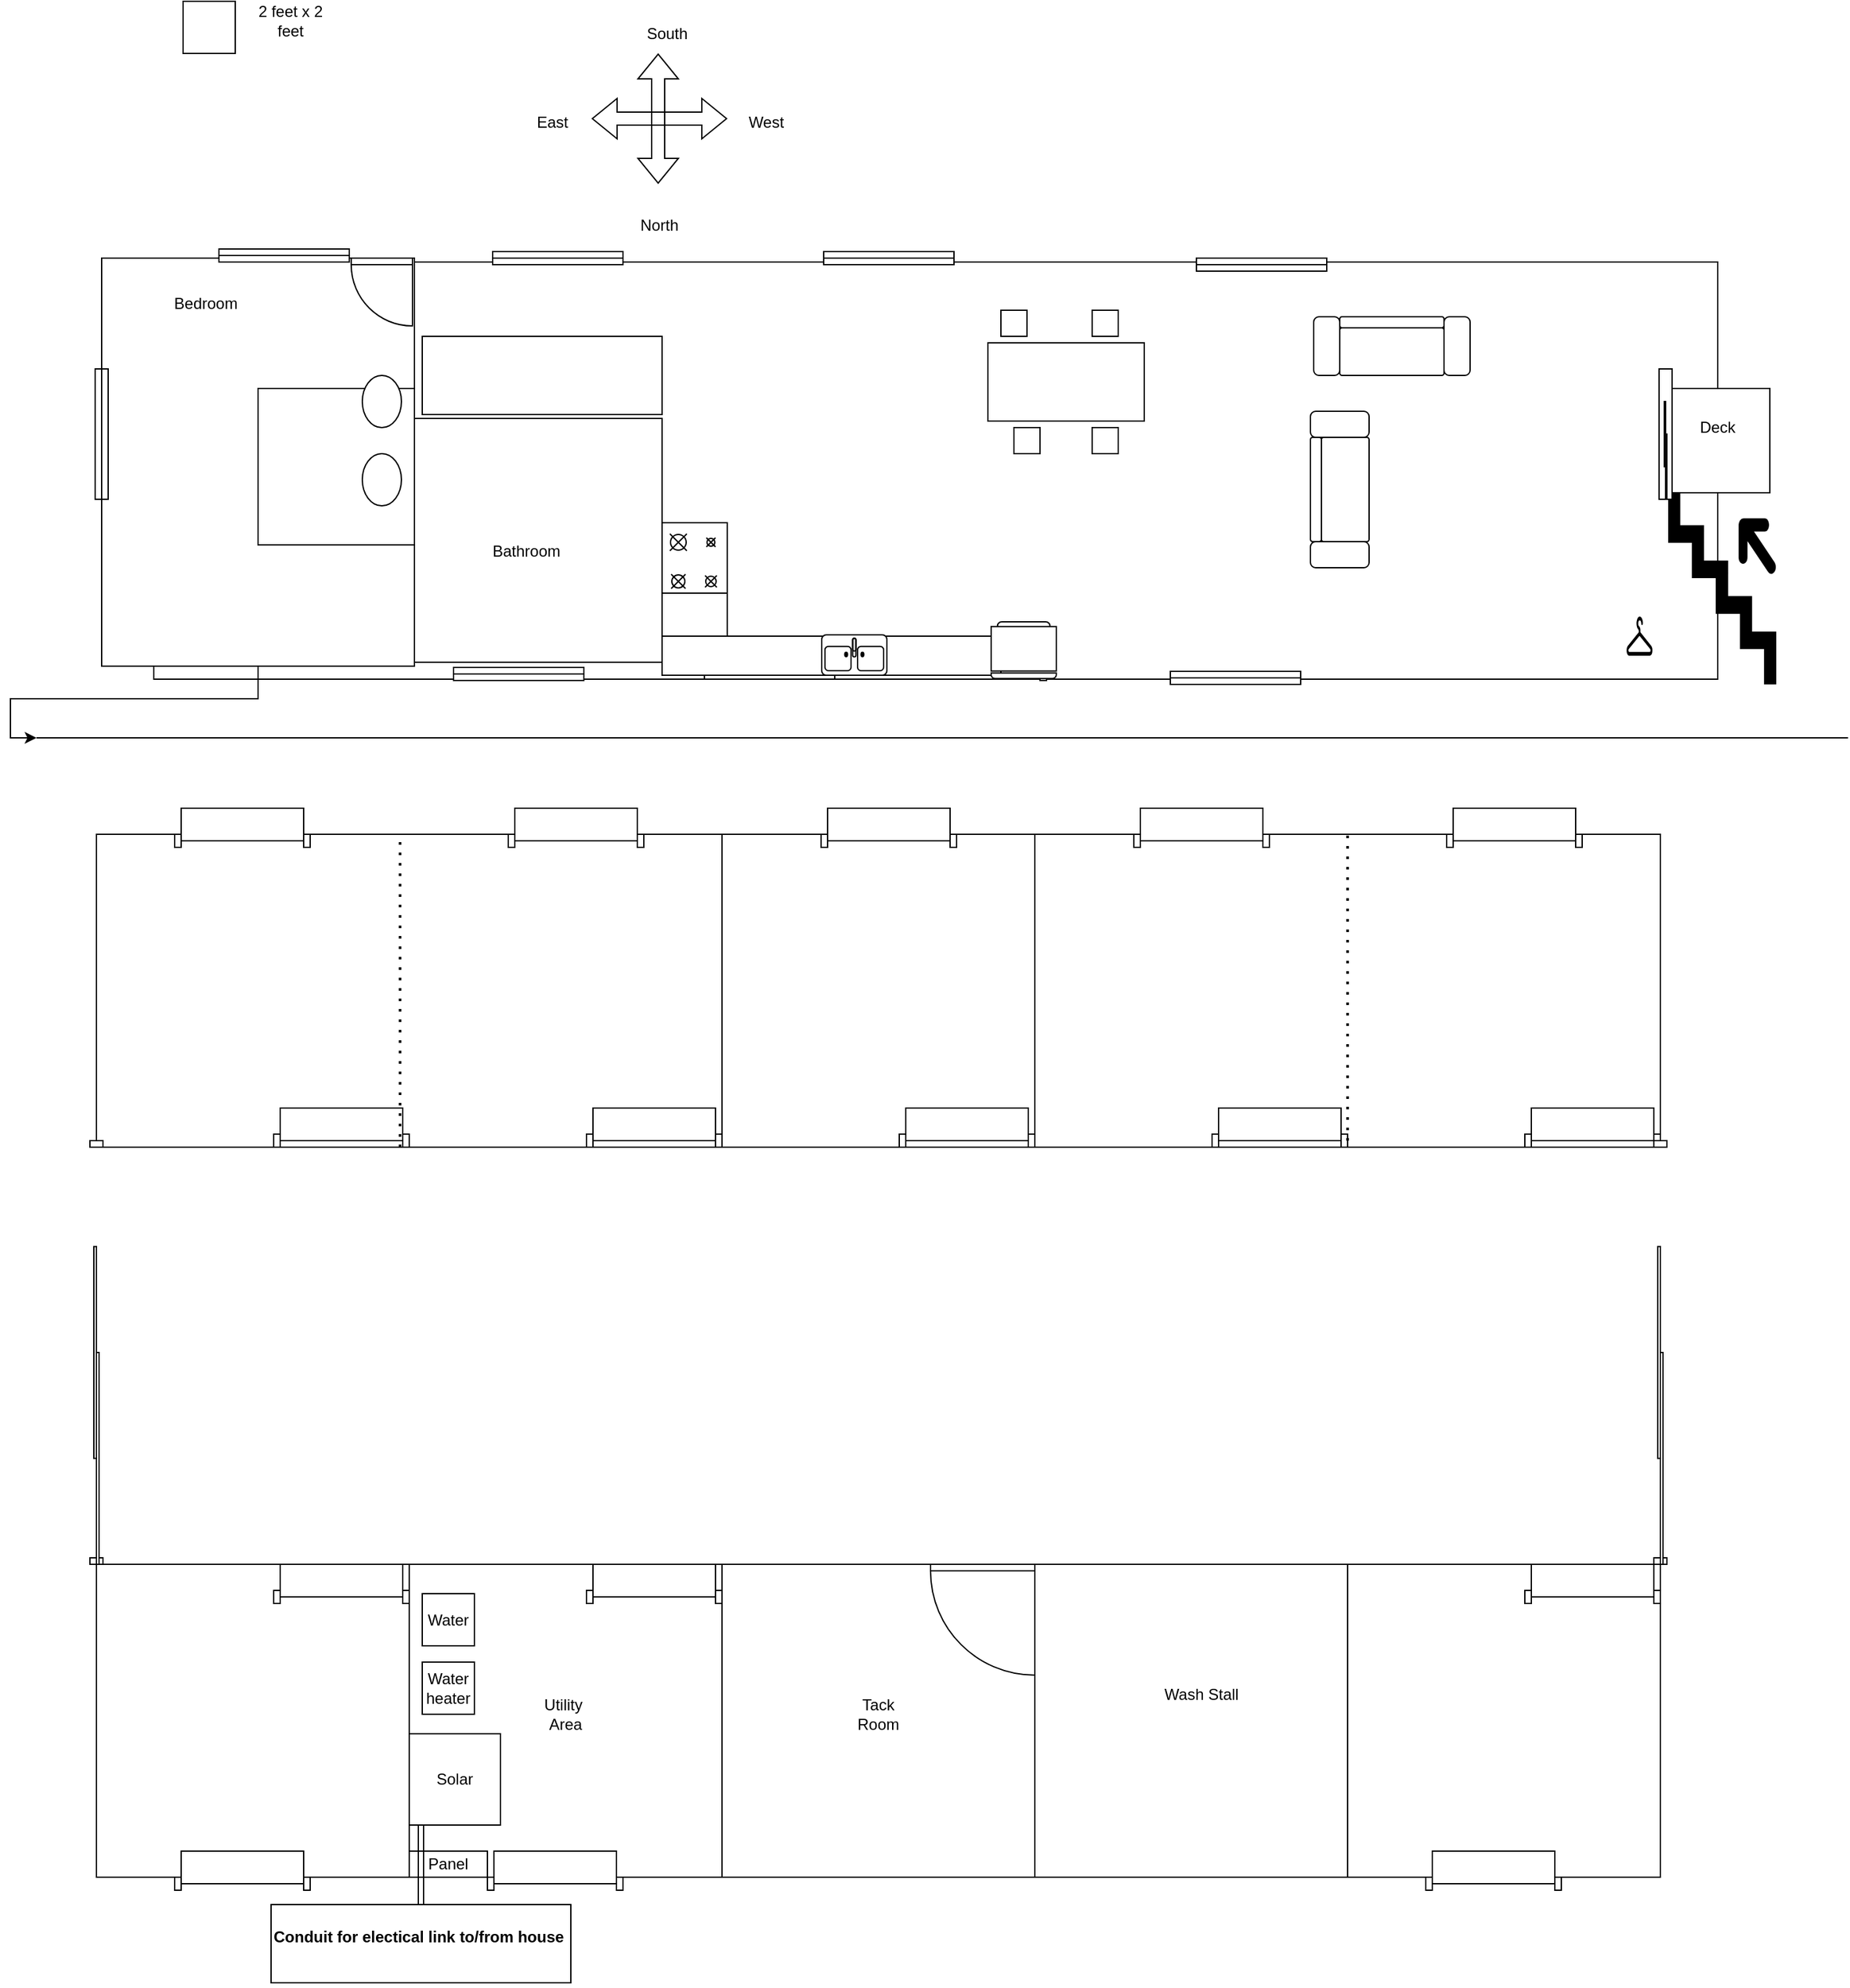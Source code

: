 <mxfile version="24.9.1">
  <diagram name="barn layouts" id="1bw2kLN_7pUAFRUjhU26">
    <mxGraphModel dx="1323" dy="717" grid="1" gridSize="10" guides="1" tooltips="1" connect="1" arrows="1" fold="1" page="1" pageScale="1" pageWidth="850" pageHeight="1100" math="0" shadow="0">
      <root>
        <mxCell id="0" />
        <mxCell id="1" parent="0" />
        <mxCell id="Pz1WyP6sGXRsh5Ih0FiO-2" value="" style="rounded=0;whiteSpace=wrap;html=1;" parent="1" vertex="1">
          <mxGeometry x="290" y="440" width="1200" height="320" as="geometry" />
        </mxCell>
        <mxCell id="zIE6sgV4vXfkruaz9dAc-6" value="" style="edgeStyle=orthogonalEdgeStyle;rounded=0;orthogonalLoop=1;jettySize=auto;html=1;" edge="1" parent="1" source="Pz1WyP6sGXRsh5Ih0FiO-3" target="1PrPK5rhY788J8MFo_wC-62">
          <mxGeometry relative="1" as="geometry" />
        </mxCell>
        <mxCell id="Pz1WyP6sGXRsh5Ih0FiO-3" value="" style="rounded=0;whiteSpace=wrap;html=1;" parent="1" vertex="1">
          <mxGeometry x="250" y="437" width="240" height="313" as="geometry" />
        </mxCell>
        <mxCell id="Pz1WyP6sGXRsh5Ih0FiO-6" value="Bedroom" style="text;html=1;align=center;verticalAlign=middle;whiteSpace=wrap;rounded=0;" parent="1" vertex="1">
          <mxGeometry x="300" y="457" width="60" height="30" as="geometry" />
        </mxCell>
        <mxCell id="Pz1WyP6sGXRsh5Ih0FiO-7" value="" style="whiteSpace=wrap;html=1;aspect=fixed;" parent="1" vertex="1">
          <mxGeometry x="370" y="537" width="120" height="120" as="geometry" />
        </mxCell>
        <mxCell id="Pz1WyP6sGXRsh5Ih0FiO-8" value="" style="ellipse;whiteSpace=wrap;html=1;" parent="1" vertex="1">
          <mxGeometry x="450" y="527" width="30" height="40" as="geometry" />
        </mxCell>
        <mxCell id="Pz1WyP6sGXRsh5Ih0FiO-9" value="" style="ellipse;whiteSpace=wrap;html=1;" parent="1" vertex="1">
          <mxGeometry x="450" y="587" width="30" height="40" as="geometry" />
        </mxCell>
        <mxCell id="Pz1WyP6sGXRsh5Ih0FiO-10" value="" style="rounded=0;whiteSpace=wrap;html=1;" parent="1" vertex="1">
          <mxGeometry x="490" y="560" width="190" height="187" as="geometry" />
        </mxCell>
        <mxCell id="Pz1WyP6sGXRsh5Ih0FiO-12" value="Bathroom" style="text;html=1;align=center;verticalAlign=middle;whiteSpace=wrap;rounded=0;" parent="1" vertex="1">
          <mxGeometry x="546.25" y="647" width="60" height="30" as="geometry" />
        </mxCell>
        <mxCell id="Pz1WyP6sGXRsh5Ih0FiO-14" value="West" style="text;html=1;align=center;verticalAlign=middle;whiteSpace=wrap;rounded=0;" parent="1" vertex="1">
          <mxGeometry x="730" y="318" width="60" height="30" as="geometry" />
        </mxCell>
        <mxCell id="Pz1WyP6sGXRsh5Ih0FiO-15" value="East" style="text;html=1;align=center;verticalAlign=middle;whiteSpace=wrap;rounded=0;" parent="1" vertex="1">
          <mxGeometry x="566" y="318" width="60" height="30" as="geometry" />
        </mxCell>
        <mxCell id="Pz1WyP6sGXRsh5Ih0FiO-16" value="" style="shape=mxgraph.signs.travel.upstairs;html=1;pointerEvents=1;fillColor=#000000;strokeColor=none;verticalLabelPosition=bottom;verticalAlign=top;align=center;rotation=-90;" parent="1" vertex="1">
          <mxGeometry x="1420" y="647" width="149" height="85" as="geometry" />
        </mxCell>
        <mxCell id="Pz1WyP6sGXRsh5Ih0FiO-17" value="" style="whiteSpace=wrap;html=1;aspect=fixed;" parent="1" vertex="1">
          <mxGeometry x="1450" y="537" width="80" height="80" as="geometry" />
        </mxCell>
        <mxCell id="Pz1WyP6sGXRsh5Ih0FiO-18" value="Deck" style="text;html=1;align=center;verticalAlign=middle;whiteSpace=wrap;rounded=0;" parent="1" vertex="1">
          <mxGeometry x="1460" y="552" width="60" height="30" as="geometry" />
        </mxCell>
        <mxCell id="Pz1WyP6sGXRsh5Ih0FiO-19" value="" style="verticalLabelPosition=bottom;html=1;verticalAlign=top;align=center;shape=mxgraph.floorplan.windowGlider;dx=0.25;rotation=-90;" parent="1" vertex="1">
          <mxGeometry x="1400" y="567" width="100" height="10" as="geometry" />
        </mxCell>
        <mxCell id="Pz1WyP6sGXRsh5Ih0FiO-20" value="" style="verticalLabelPosition=bottom;html=1;verticalAlign=top;align=center;shape=mxgraph.floorplan.window;rotation=-90;" parent="1" vertex="1">
          <mxGeometry x="200" y="567" width="100" height="10" as="geometry" />
        </mxCell>
        <mxCell id="Pz1WyP6sGXRsh5Ih0FiO-23" value="" style="verticalLabelPosition=bottom;html=1;verticalAlign=top;align=center;shape=mxgraph.floorplan.window;" parent="1" vertex="1">
          <mxGeometry x="804" y="432" width="100" height="10" as="geometry" />
        </mxCell>
        <mxCell id="Pz1WyP6sGXRsh5Ih0FiO-24" value="" style="verticalLabelPosition=bottom;html=1;verticalAlign=top;align=center;shape=mxgraph.floorplan.window;" parent="1" vertex="1">
          <mxGeometry x="550" y="432" width="100" height="10" as="geometry" />
        </mxCell>
        <mxCell id="Pz1WyP6sGXRsh5Ih0FiO-25" value="" style="verticalLabelPosition=bottom;html=1;verticalAlign=top;align=center;shape=mxgraph.floorplan.window;" parent="1" vertex="1">
          <mxGeometry x="712.5" y="750" width="100" height="10" as="geometry" />
        </mxCell>
        <mxCell id="Pz1WyP6sGXRsh5Ih0FiO-26" value="" style="verticalLabelPosition=bottom;html=1;verticalAlign=top;align=center;shape=mxgraph.floorplan.window;" parent="1" vertex="1">
          <mxGeometry x="1070" y="754" width="100" height="10" as="geometry" />
        </mxCell>
        <mxCell id="Pz1WyP6sGXRsh5Ih0FiO-27" value="" style="verticalLabelPosition=bottom;html=1;verticalAlign=top;align=center;shape=mxgraph.floorplan.window;" parent="1" vertex="1">
          <mxGeometry x="1090" y="437" width="100" height="10" as="geometry" />
        </mxCell>
        <mxCell id="Pz1WyP6sGXRsh5Ih0FiO-28" value="" style="verticalLabelPosition=bottom;html=1;verticalAlign=top;align=center;shape=mxgraph.floorplan.window;" parent="1" vertex="1">
          <mxGeometry x="520" y="751" width="100" height="10" as="geometry" />
        </mxCell>
        <mxCell id="Pz1WyP6sGXRsh5Ih0FiO-29" value="" style="verticalLabelPosition=bottom;html=1;verticalAlign=top;align=center;shape=mxgraph.floorplan.range_1;" parent="1" vertex="1">
          <mxGeometry x="680" y="640" width="50" height="62" as="geometry" />
        </mxCell>
        <mxCell id="Pz1WyP6sGXRsh5Ih0FiO-30" value="" style="rounded=0;whiteSpace=wrap;html=1;" parent="1" vertex="1">
          <mxGeometry x="680" y="694" width="50" height="60" as="geometry" />
        </mxCell>
        <mxCell id="Pz1WyP6sGXRsh5Ih0FiO-31" value="" style="rounded=0;whiteSpace=wrap;html=1;" parent="1" vertex="1">
          <mxGeometry x="680" y="727" width="260" height="30" as="geometry" />
        </mxCell>
        <mxCell id="Pz1WyP6sGXRsh5Ih0FiO-32" value="" style="verticalLabelPosition=bottom;html=1;verticalAlign=top;align=center;shape=mxgraph.floorplan.sink_double2;" parent="1" vertex="1">
          <mxGeometry x="802.5" y="726" width="50" height="31" as="geometry" />
        </mxCell>
        <mxCell id="Pz1WyP6sGXRsh5Ih0FiO-33" value="" style="verticalLabelPosition=bottom;html=1;verticalAlign=top;align=center;shape=mxgraph.floorplan.refrigerator;" parent="1" vertex="1">
          <mxGeometry x="932.5" y="716" width="50" height="45" as="geometry" />
        </mxCell>
        <mxCell id="Pz1WyP6sGXRsh5Ih0FiO-34" value="" style="verticalLabelPosition=bottom;html=1;verticalAlign=top;align=center;shape=mxgraph.floorplan.sofa;" parent="1" vertex="1">
          <mxGeometry x="1180" y="482" width="120" height="45" as="geometry" />
        </mxCell>
        <mxCell id="Pz1WyP6sGXRsh5Ih0FiO-36" value="" style="verticalLabelPosition=bottom;html=1;verticalAlign=top;align=center;shape=mxgraph.floorplan.sofa;rotation=-90;" parent="1" vertex="1">
          <mxGeometry x="1140" y="592" width="120" height="45" as="geometry" />
        </mxCell>
        <mxCell id="Pz1WyP6sGXRsh5Ih0FiO-38" value="" style="rounded=0;whiteSpace=wrap;html=1;" parent="1" vertex="1">
          <mxGeometry x="930" y="502" width="120" height="60" as="geometry" />
        </mxCell>
        <mxCell id="Pz1WyP6sGXRsh5Ih0FiO-40" value="" style="whiteSpace=wrap;html=1;aspect=fixed;" parent="1" vertex="1">
          <mxGeometry x="940" y="477" width="20" height="20" as="geometry" />
        </mxCell>
        <mxCell id="Pz1WyP6sGXRsh5Ih0FiO-41" value="" style="whiteSpace=wrap;html=1;aspect=fixed;" parent="1" vertex="1">
          <mxGeometry x="1010" y="477" width="20" height="20" as="geometry" />
        </mxCell>
        <mxCell id="Pz1WyP6sGXRsh5Ih0FiO-42" value="" style="whiteSpace=wrap;html=1;aspect=fixed;" parent="1" vertex="1">
          <mxGeometry x="1010" y="567" width="20" height="20" as="geometry" />
        </mxCell>
        <mxCell id="Pz1WyP6sGXRsh5Ih0FiO-45" value="" style="whiteSpace=wrap;html=1;aspect=fixed;" parent="1" vertex="1">
          <mxGeometry x="950" y="567" width="20" height="20" as="geometry" />
        </mxCell>
        <mxCell id="Pz1WyP6sGXRsh5Ih0FiO-46" value="" style="shape=mxgraph.signs.travel.coat_check;html=1;pointerEvents=1;fillColor=#000000;strokeColor=none;verticalLabelPosition=bottom;verticalAlign=top;align=center;" parent="1" vertex="1">
          <mxGeometry x="1420" y="712" width="20" height="30" as="geometry" />
        </mxCell>
        <mxCell id="HXqWQ5OlSbTPL7ygvsq--1" value="" style="rounded=0;whiteSpace=wrap;html=1;" parent="1" vertex="1">
          <mxGeometry x="246" y="879" width="1200" height="240" as="geometry" />
        </mxCell>
        <mxCell id="HXqWQ5OlSbTPL7ygvsq--2" value="" style="rounded=0;whiteSpace=wrap;html=1;" parent="1" vertex="1">
          <mxGeometry x="246" y="1439" width="1200" height="240" as="geometry" />
        </mxCell>
        <mxCell id="1PrPK5rhY788J8MFo_wC-4" value="" style="verticalLabelPosition=bottom;html=1;verticalAlign=top;align=center;shape=mxgraph.floorplan.doorOverhead;" parent="1" vertex="1">
          <mxGeometry x="382" y="1089" width="104" height="30" as="geometry" />
        </mxCell>
        <mxCell id="1PrPK5rhY788J8MFo_wC-6" value="" style="verticalLabelPosition=bottom;html=1;verticalAlign=top;align=center;shape=mxgraph.floorplan.doorOverhead;" parent="1" vertex="1">
          <mxGeometry x="622" y="1089" width="104" height="30" as="geometry" />
        </mxCell>
        <mxCell id="1PrPK5rhY788J8MFo_wC-7" value="" style="verticalLabelPosition=bottom;html=1;verticalAlign=top;align=center;shape=mxgraph.floorplan.doorOverhead;" parent="1" vertex="1">
          <mxGeometry x="562" y="859" width="104" height="30" as="geometry" />
        </mxCell>
        <mxCell id="1PrPK5rhY788J8MFo_wC-2" value="" style="verticalLabelPosition=bottom;html=1;verticalAlign=top;align=center;shape=mxgraph.floorplan.doorOverhead;" parent="1" vertex="1">
          <mxGeometry x="306" y="859" width="104" height="30" as="geometry" />
        </mxCell>
        <mxCell id="1PrPK5rhY788J8MFo_wC-8" value="" style="whiteSpace=wrap;html=1;aspect=fixed;" parent="1" vertex="1">
          <mxGeometry x="726" y="879" width="240" height="240" as="geometry" />
        </mxCell>
        <mxCell id="1PrPK5rhY788J8MFo_wC-9" value="" style="verticalLabelPosition=bottom;html=1;verticalAlign=top;align=center;shape=mxgraph.floorplan.doorOverhead;" parent="1" vertex="1">
          <mxGeometry x="862" y="1089" width="104" height="30" as="geometry" />
        </mxCell>
        <mxCell id="1PrPK5rhY788J8MFo_wC-10" value="" style="verticalLabelPosition=bottom;html=1;verticalAlign=top;align=center;shape=mxgraph.floorplan.doorOverhead;" parent="1" vertex="1">
          <mxGeometry x="802" y="859" width="104" height="30" as="geometry" />
        </mxCell>
        <mxCell id="1PrPK5rhY788J8MFo_wC-12" value="" style="verticalLabelPosition=bottom;html=1;verticalAlign=top;align=center;shape=mxgraph.floorplan.doorOverhead;" parent="1" vertex="1">
          <mxGeometry x="1102" y="1089" width="104" height="30" as="geometry" />
        </mxCell>
        <mxCell id="1PrPK5rhY788J8MFo_wC-13" value="" style="verticalLabelPosition=bottom;html=1;verticalAlign=top;align=center;shape=mxgraph.floorplan.doorOverhead;" parent="1" vertex="1">
          <mxGeometry x="1042" y="859" width="104" height="30" as="geometry" />
        </mxCell>
        <mxCell id="1PrPK5rhY788J8MFo_wC-15" value="" style="verticalLabelPosition=bottom;html=1;verticalAlign=top;align=center;shape=mxgraph.floorplan.doorOverhead;" parent="1" vertex="1">
          <mxGeometry x="1342" y="1089" width="104" height="30" as="geometry" />
        </mxCell>
        <mxCell id="1PrPK5rhY788J8MFo_wC-16" value="" style="verticalLabelPosition=bottom;html=1;verticalAlign=top;align=center;shape=mxgraph.floorplan.doorOverhead;" parent="1" vertex="1">
          <mxGeometry x="1282" y="859" width="104" height="30" as="geometry" />
        </mxCell>
        <mxCell id="1PrPK5rhY788J8MFo_wC-17" value="" style="whiteSpace=wrap;html=1;aspect=fixed;" parent="1" vertex="1">
          <mxGeometry x="246" y="1439" width="240" height="240" as="geometry" />
        </mxCell>
        <mxCell id="1PrPK5rhY788J8MFo_wC-18" value="" style="verticalLabelPosition=bottom;html=1;verticalAlign=top;align=center;shape=mxgraph.floorplan.doorOverhead;" parent="1" vertex="1">
          <mxGeometry x="306" y="1659" width="104" height="30" as="geometry" />
        </mxCell>
        <mxCell id="1PrPK5rhY788J8MFo_wC-19" value="" style="verticalLabelPosition=bottom;html=1;verticalAlign=top;align=center;shape=mxgraph.floorplan.doorOverhead;" parent="1" vertex="1">
          <mxGeometry x="382" y="1439" width="104" height="30" as="geometry" />
        </mxCell>
        <mxCell id="1PrPK5rhY788J8MFo_wC-20" value="" style="whiteSpace=wrap;html=1;aspect=fixed;" parent="1" vertex="1">
          <mxGeometry x="486" y="1439" width="240" height="240" as="geometry" />
        </mxCell>
        <mxCell id="1PrPK5rhY788J8MFo_wC-21" value="" style="verticalLabelPosition=bottom;html=1;verticalAlign=top;align=center;shape=mxgraph.floorplan.doorOverhead;" parent="1" vertex="1">
          <mxGeometry x="546" y="1659" width="104" height="30" as="geometry" />
        </mxCell>
        <mxCell id="1PrPK5rhY788J8MFo_wC-22" value="" style="verticalLabelPosition=bottom;html=1;verticalAlign=top;align=center;shape=mxgraph.floorplan.doorOverhead;" parent="1" vertex="1">
          <mxGeometry x="622" y="1439" width="104" height="30" as="geometry" />
        </mxCell>
        <mxCell id="1PrPK5rhY788J8MFo_wC-23" value="" style="whiteSpace=wrap;html=1;aspect=fixed;" parent="1" vertex="1">
          <mxGeometry x="726" y="1439" width="240" height="240" as="geometry" />
        </mxCell>
        <mxCell id="1PrPK5rhY788J8MFo_wC-26" value="" style="whiteSpace=wrap;html=1;aspect=fixed;" parent="1" vertex="1">
          <mxGeometry x="966" y="1439" width="240" height="240" as="geometry" />
        </mxCell>
        <mxCell id="1PrPK5rhY788J8MFo_wC-29" value="" style="whiteSpace=wrap;html=1;aspect=fixed;" parent="1" vertex="1">
          <mxGeometry x="1206" y="1439" width="240" height="240" as="geometry" />
        </mxCell>
        <mxCell id="1PrPK5rhY788J8MFo_wC-30" value="" style="verticalLabelPosition=bottom;html=1;verticalAlign=top;align=center;shape=mxgraph.floorplan.doorOverhead;" parent="1" vertex="1">
          <mxGeometry x="1266" y="1659" width="104" height="30" as="geometry" />
        </mxCell>
        <mxCell id="1PrPK5rhY788J8MFo_wC-31" value="" style="verticalLabelPosition=bottom;html=1;verticalAlign=top;align=center;shape=mxgraph.floorplan.doorOverhead;" parent="1" vertex="1">
          <mxGeometry x="1342" y="1439" width="104" height="30" as="geometry" />
        </mxCell>
        <mxCell id="1PrPK5rhY788J8MFo_wC-32" value="Wash Stall" style="text;html=1;align=center;verticalAlign=middle;whiteSpace=wrap;rounded=0;" parent="1" vertex="1">
          <mxGeometry x="1064" y="1524" width="60" height="30" as="geometry" />
        </mxCell>
        <mxCell id="1PrPK5rhY788J8MFo_wC-33" value="" style="verticalLabelPosition=bottom;html=1;verticalAlign=top;align=center;shape=mxgraph.floorplan.doorRight;aspect=fixed;" parent="1" vertex="1">
          <mxGeometry x="886" y="1439" width="80" height="85" as="geometry" />
        </mxCell>
        <mxCell id="1PrPK5rhY788J8MFo_wC-34" value="Tack Room" style="text;html=1;align=center;verticalAlign=middle;whiteSpace=wrap;rounded=0;" parent="1" vertex="1">
          <mxGeometry x="816" y="1539" width="60" height="30" as="geometry" />
        </mxCell>
        <mxCell id="1PrPK5rhY788J8MFo_wC-35" value="Utility&amp;nbsp;&lt;div&gt;Area&lt;/div&gt;" style="text;html=1;align=center;verticalAlign=middle;whiteSpace=wrap;rounded=0;" parent="1" vertex="1">
          <mxGeometry x="576" y="1539" width="60" height="30" as="geometry" />
        </mxCell>
        <mxCell id="1PrPK5rhY788J8MFo_wC-36" value="Solar" style="rounded=0;whiteSpace=wrap;html=1;" parent="1" vertex="1">
          <mxGeometry x="486" y="1569" width="70" height="70" as="geometry" />
        </mxCell>
        <mxCell id="1PrPK5rhY788J8MFo_wC-37" value="Water" style="rounded=0;whiteSpace=wrap;html=1;" parent="1" vertex="1">
          <mxGeometry x="496" y="1461.5" width="40" height="40" as="geometry" />
        </mxCell>
        <mxCell id="1PrPK5rhY788J8MFo_wC-39" value="Water&lt;br&gt;heater" style="rounded=0;whiteSpace=wrap;html=1;" parent="1" vertex="1">
          <mxGeometry x="496" y="1514" width="40" height="40" as="geometry" />
        </mxCell>
        <mxCell id="1PrPK5rhY788J8MFo_wC-41" value="Panel" style="rounded=0;whiteSpace=wrap;html=1;" parent="1" vertex="1">
          <mxGeometry x="486" y="1659" width="60" height="20" as="geometry" />
        </mxCell>
        <mxCell id="1PrPK5rhY788J8MFo_wC-42" value="" style="verticalLabelPosition=bottom;html=1;verticalAlign=top;align=center;shape=mxgraph.floorplan.doorSlidingGlass;dx=0.25;rotation=-90;" parent="1" vertex="1">
          <mxGeometry x="83.5" y="1271.5" width="325" height="10" as="geometry" />
        </mxCell>
        <mxCell id="1PrPK5rhY788J8MFo_wC-43" value="" style="verticalLabelPosition=bottom;html=1;verticalAlign=top;align=center;shape=mxgraph.floorplan.doorSlidingGlass;dx=0.25;rotation=-90;" parent="1" vertex="1">
          <mxGeometry x="1283.5" y="1271.5" width="325" height="10" as="geometry" />
        </mxCell>
        <mxCell id="1PrPK5rhY788J8MFo_wC-46" value="" style="shape=flexArrow;endArrow=classic;startArrow=classic;html=1;rounded=0;entryX=0;entryY=0.5;entryDx=0;entryDy=0;" parent="1" edge="1">
          <mxGeometry width="100" height="100" relative="1" as="geometry">
            <mxPoint x="626.0" y="330.0" as="sourcePoint" />
            <mxPoint x="730" y="330.0" as="targetPoint" />
          </mxGeometry>
        </mxCell>
        <mxCell id="1PrPK5rhY788J8MFo_wC-47" value="North" style="text;html=1;align=center;verticalAlign=middle;whiteSpace=wrap;rounded=0;" parent="1" vertex="1">
          <mxGeometry x="648" y="397" width="60" height="30" as="geometry" />
        </mxCell>
        <mxCell id="1PrPK5rhY788J8MFo_wC-48" value="South" style="text;html=1;align=center;verticalAlign=middle;whiteSpace=wrap;rounded=0;" parent="1" vertex="1">
          <mxGeometry x="654" y="250" width="60" height="30" as="geometry" />
        </mxCell>
        <mxCell id="1PrPK5rhY788J8MFo_wC-49" value="" style="shape=flexArrow;endArrow=classic;startArrow=classic;html=1;rounded=0;entryX=0.5;entryY=1;entryDx=0;entryDy=0;" parent="1" edge="1">
          <mxGeometry width="100" height="100" relative="1" as="geometry">
            <mxPoint x="677" y="380" as="sourcePoint" />
            <mxPoint x="677" y="280.0" as="targetPoint" />
          </mxGeometry>
        </mxCell>
        <mxCell id="1PrPK5rhY788J8MFo_wC-51" value="" style="whiteSpace=wrap;html=1;aspect=fixed;" parent="1" vertex="1">
          <mxGeometry x="312.5" y="240" width="40" height="40" as="geometry" />
        </mxCell>
        <mxCell id="1PrPK5rhY788J8MFo_wC-52" value="2 feet x 2 feet" style="text;html=1;align=center;verticalAlign=middle;whiteSpace=wrap;rounded=0;" parent="1" vertex="1">
          <mxGeometry x="365" y="240" width="60" height="30" as="geometry" />
        </mxCell>
        <mxCell id="1PrPK5rhY788J8MFo_wC-53" value="" style="verticalLabelPosition=bottom;html=1;verticalAlign=top;align=center;shape=mxgraph.floorplan.doorRight;aspect=fixed;" parent="1" vertex="1">
          <mxGeometry x="441.47" y="437" width="47.06" height="50" as="geometry" />
        </mxCell>
        <mxCell id="1PrPK5rhY788J8MFo_wC-60" value="" style="endArrow=none;dashed=1;html=1;dashPattern=1 3;strokeWidth=2;rounded=0;" parent="1" edge="1">
          <mxGeometry width="50" height="50" relative="1" as="geometry">
            <mxPoint x="478.95" y="1119" as="sourcePoint" />
            <mxPoint x="478.95" y="879" as="targetPoint" />
          </mxGeometry>
        </mxCell>
        <mxCell id="1PrPK5rhY788J8MFo_wC-61" value="" style="endArrow=none;dashed=1;html=1;dashPattern=1 3;strokeWidth=2;rounded=0;" parent="1" edge="1">
          <mxGeometry width="50" height="50" relative="1" as="geometry">
            <mxPoint x="1206" y="1114" as="sourcePoint" />
            <mxPoint x="1206" y="874" as="targetPoint" />
          </mxGeometry>
        </mxCell>
        <mxCell id="1PrPK5rhY788J8MFo_wC-62" value="" style="line;strokeWidth=1;rotatable=0;dashed=0;labelPosition=right;align=left;verticalAlign=middle;spacingTop=0;spacingLeft=6;points=[];portConstraint=eastwest;" parent="1" vertex="1">
          <mxGeometry x="200" y="800" width="1390" height="10" as="geometry" />
        </mxCell>
        <mxCell id="73Mp4HW7RY5cai5vXCNP-5" value="" style="shape=link;html=1;rounded=0;exitX=0.131;exitY=1;exitDx=0;exitDy=0;exitPerimeter=0;" parent="1" target="73Mp4HW7RY5cai5vXCNP-6" edge="1">
          <mxGeometry width="100" relative="1" as="geometry">
            <mxPoint x="495" y="1639" as="sourcePoint" />
            <mxPoint x="520" y="1760" as="targetPoint" />
          </mxGeometry>
        </mxCell>
        <mxCell id="73Mp4HW7RY5cai5vXCNP-6" value="&lt;h1 style=&quot;margin-top: 0px;&quot;&gt;&lt;font style=&quot;font-size: 12px;&quot;&gt;Conduit for electical link to/from house&lt;/font&gt;&lt;/h1&gt;" style="text;html=1;whiteSpace=wrap;overflow=hidden;rounded=0;strokeColor=default;" parent="1" vertex="1">
          <mxGeometry x="380" y="1700" width="230" height="60" as="geometry" />
        </mxCell>
        <mxCell id="zIE6sgV4vXfkruaz9dAc-3" value="" style="rounded=0;whiteSpace=wrap;html=1;" vertex="1" parent="1">
          <mxGeometry x="496" y="497" width="184" height="60" as="geometry" />
        </mxCell>
        <mxCell id="zIE6sgV4vXfkruaz9dAc-5" value="" style="verticalLabelPosition=bottom;html=1;verticalAlign=top;align=center;shape=mxgraph.floorplan.window;" vertex="1" parent="1">
          <mxGeometry x="340" y="430" width="100" height="10" as="geometry" />
        </mxCell>
      </root>
    </mxGraphModel>
  </diagram>
</mxfile>

